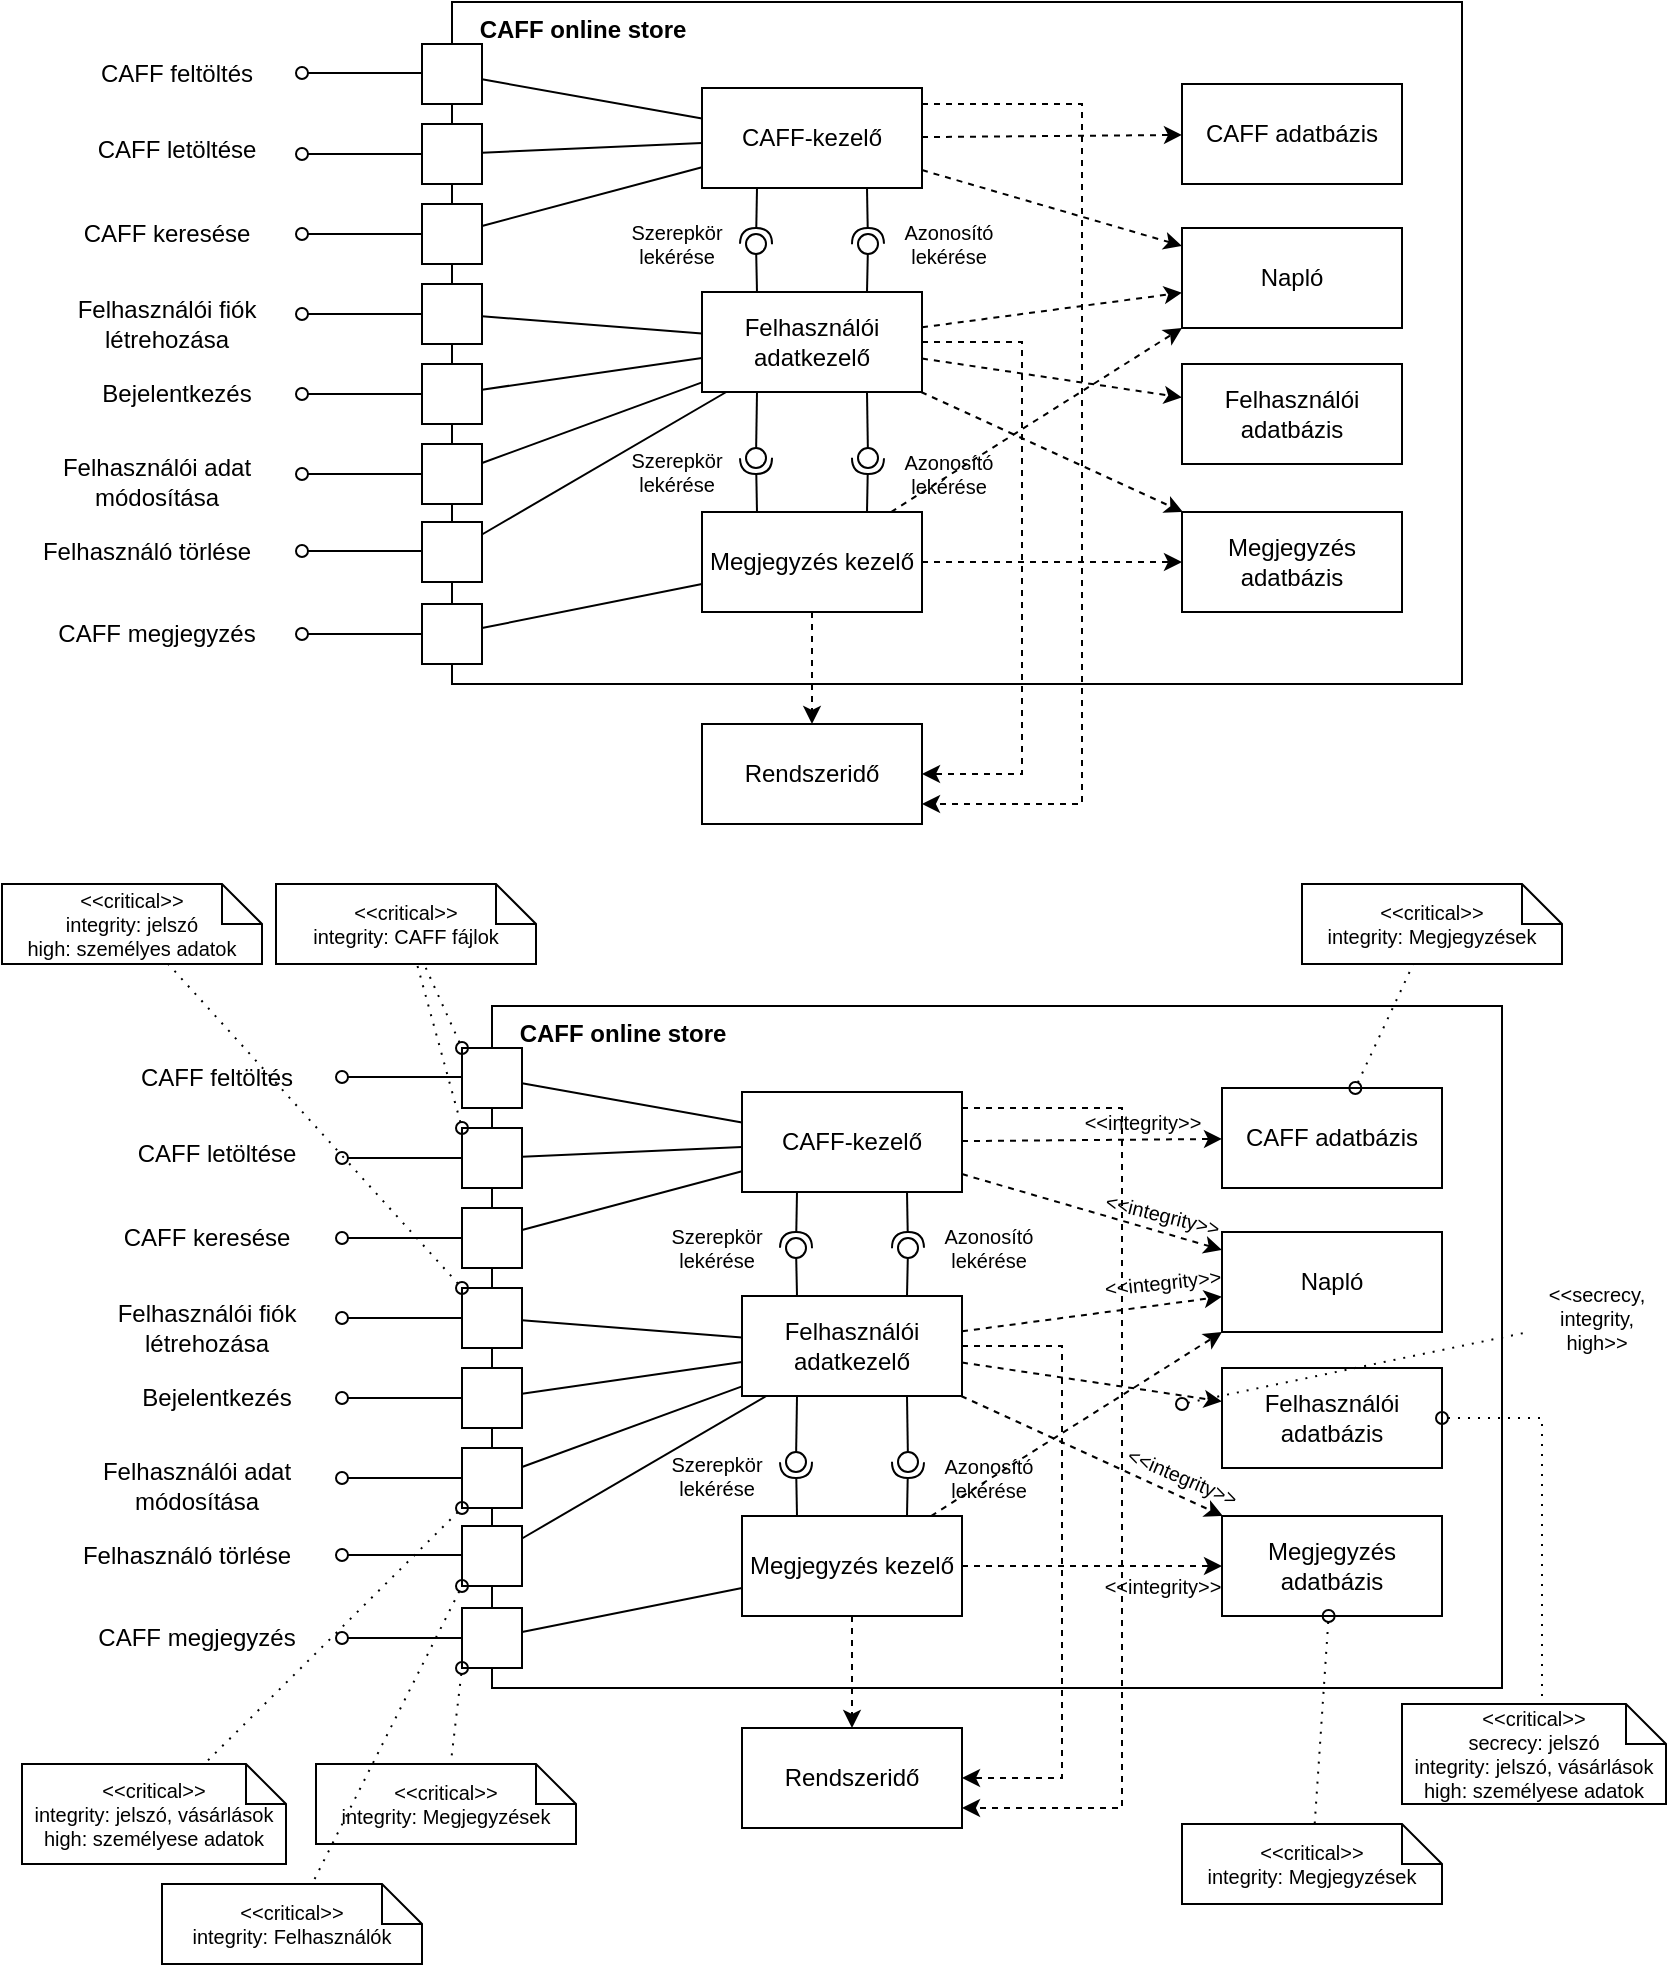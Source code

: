 <mxfile version="20.4.1" type="device"><diagram id="gvPYA4I1Kqu9JxoBBovS" name="Page-1"><mxGraphModel dx="2037" dy="1134" grid="0" gridSize="10" guides="1" tooltips="1" connect="1" arrows="1" fold="1" page="1" pageScale="1" pageWidth="850" pageHeight="1100" math="0" shadow="0"><root><mxCell id="0"/><mxCell id="1" parent="0"/><mxCell id="GB-lfTxEvYQmZR6qR0b4-78" value="" style="rounded=0;whiteSpace=wrap;html=1;fontSize=10;fillColor=none;" vertex="1" parent="1"><mxGeometry x="235" y="59" width="505" height="341" as="geometry"/></mxCell><mxCell id="GB-lfTxEvYQmZR6qR0b4-2" value="" style="rounded=0;whiteSpace=wrap;html=1;" vertex="1" parent="1"><mxGeometry x="220" y="200" width="30" height="30" as="geometry"/></mxCell><mxCell id="GB-lfTxEvYQmZR6qR0b4-3" value="CAFF online store" style="text;html=1;align=center;verticalAlign=middle;resizable=0;points=[];autosize=1;strokeColor=none;fillColor=none;fontStyle=1" vertex="1" parent="1"><mxGeometry x="235" y="58" width="130" height="30" as="geometry"/></mxCell><mxCell id="GB-lfTxEvYQmZR6qR0b4-4" value="Felhasználói fiók&lt;br&gt;létrehozása" style="text;html=1;align=center;verticalAlign=middle;resizable=0;points=[];autosize=1;strokeColor=none;fillColor=none;" vertex="1" parent="1"><mxGeometry x="37" y="200" width="110" height="40" as="geometry"/></mxCell><mxCell id="GB-lfTxEvYQmZR6qR0b4-5" value="Bejelentkezés" style="text;html=1;align=center;verticalAlign=middle;resizable=0;points=[];autosize=1;strokeColor=none;fillColor=none;" vertex="1" parent="1"><mxGeometry x="47" y="240" width="100" height="30" as="geometry"/></mxCell><mxCell id="GB-lfTxEvYQmZR6qR0b4-6" value="Felhasználói adat&lt;br&gt;módosítása" style="text;html=1;align=center;verticalAlign=middle;resizable=0;points=[];autosize=1;strokeColor=none;fillColor=none;" vertex="1" parent="1"><mxGeometry x="27" y="279" width="120" height="40" as="geometry"/></mxCell><mxCell id="GB-lfTxEvYQmZR6qR0b4-7" value="CAFF feltöltés" style="text;html=1;align=center;verticalAlign=middle;resizable=0;points=[];autosize=1;strokeColor=none;fillColor=none;" vertex="1" parent="1"><mxGeometry x="47" y="80" width="100" height="30" as="geometry"/></mxCell><mxCell id="GB-lfTxEvYQmZR6qR0b4-8" value="CAFF letöltése" style="text;html=1;align=center;verticalAlign=middle;resizable=0;points=[];autosize=1;strokeColor=none;fillColor=none;" vertex="1" parent="1"><mxGeometry x="47" y="118" width="100" height="30" as="geometry"/></mxCell><mxCell id="GB-lfTxEvYQmZR6qR0b4-9" value="CAFF keresése" style="text;html=1;align=center;verticalAlign=middle;resizable=0;points=[];autosize=1;strokeColor=none;fillColor=none;" vertex="1" parent="1"><mxGeometry x="37" y="160" width="110" height="30" as="geometry"/></mxCell><mxCell id="GB-lfTxEvYQmZR6qR0b4-10" value="CAFF megjegyzés" style="text;html=1;align=center;verticalAlign=middle;resizable=0;points=[];autosize=1;strokeColor=none;fillColor=none;" vertex="1" parent="1"><mxGeometry x="27" y="360" width="120" height="30" as="geometry"/></mxCell><mxCell id="GB-lfTxEvYQmZR6qR0b4-11" value="Felhasználó törlése" style="text;html=1;align=center;verticalAlign=middle;resizable=0;points=[];autosize=1;strokeColor=none;fillColor=none;" vertex="1" parent="1"><mxGeometry x="17" y="319" width="130" height="30" as="geometry"/></mxCell><mxCell id="GB-lfTxEvYQmZR6qR0b4-12" value="" style="rounded=0;whiteSpace=wrap;html=1;" vertex="1" parent="1"><mxGeometry x="220" y="240" width="30" height="30" as="geometry"/></mxCell><mxCell id="GB-lfTxEvYQmZR6qR0b4-13" value="" style="rounded=0;whiteSpace=wrap;html=1;" vertex="1" parent="1"><mxGeometry x="220" y="280" width="30" height="30" as="geometry"/></mxCell><mxCell id="GB-lfTxEvYQmZR6qR0b4-14" value="" style="rounded=0;whiteSpace=wrap;html=1;" vertex="1" parent="1"><mxGeometry x="220" y="319" width="30" height="30" as="geometry"/></mxCell><mxCell id="GB-lfTxEvYQmZR6qR0b4-15" value="" style="rounded=0;whiteSpace=wrap;html=1;" vertex="1" parent="1"><mxGeometry x="220" y="80" width="30" height="30" as="geometry"/></mxCell><mxCell id="GB-lfTxEvYQmZR6qR0b4-16" value="" style="rounded=0;whiteSpace=wrap;html=1;" vertex="1" parent="1"><mxGeometry x="220" y="120" width="30" height="30" as="geometry"/></mxCell><mxCell id="GB-lfTxEvYQmZR6qR0b4-17" value="" style="rounded=0;whiteSpace=wrap;html=1;" vertex="1" parent="1"><mxGeometry x="220" y="160" width="30" height="30" as="geometry"/></mxCell><mxCell id="GB-lfTxEvYQmZR6qR0b4-18" value="" style="rounded=0;whiteSpace=wrap;html=1;" vertex="1" parent="1"><mxGeometry x="220" y="360" width="30" height="30" as="geometry"/></mxCell><mxCell id="GB-lfTxEvYQmZR6qR0b4-19" value="" style="endArrow=none;html=1;rounded=0;startArrow=oval;startFill=0;entryX=0;entryY=0.5;entryDx=0;entryDy=0;" edge="1" parent="1" target="GB-lfTxEvYQmZR6qR0b4-2"><mxGeometry width="50" height="50" relative="1" as="geometry"><mxPoint x="160" y="215" as="sourcePoint"/><mxPoint x="220" y="209.5" as="targetPoint"/></mxGeometry></mxCell><mxCell id="GB-lfTxEvYQmZR6qR0b4-20" value="" style="endArrow=none;html=1;rounded=0;startArrow=oval;startFill=0;entryX=0;entryY=0.5;entryDx=0;entryDy=0;" edge="1" parent="1" target="GB-lfTxEvYQmZR6qR0b4-12"><mxGeometry width="50" height="50" relative="1" as="geometry"><mxPoint x="160" y="255" as="sourcePoint"/><mxPoint x="220" y="250.5" as="targetPoint"/></mxGeometry></mxCell><mxCell id="GB-lfTxEvYQmZR6qR0b4-21" value="" style="endArrow=none;html=1;rounded=0;startArrow=oval;startFill=0;entryX=0;entryY=0.5;entryDx=0;entryDy=0;" edge="1" parent="1" target="GB-lfTxEvYQmZR6qR0b4-13"><mxGeometry width="50" height="50" relative="1" as="geometry"><mxPoint x="160" y="295" as="sourcePoint"/><mxPoint x="220" y="290" as="targetPoint"/></mxGeometry></mxCell><mxCell id="GB-lfTxEvYQmZR6qR0b4-22" value="" style="endArrow=none;html=1;rounded=0;startArrow=oval;startFill=0;" edge="1" parent="1"><mxGeometry width="50" height="50" relative="1" as="geometry"><mxPoint x="160" y="333.5" as="sourcePoint"/><mxPoint x="220" y="333.5" as="targetPoint"/></mxGeometry></mxCell><mxCell id="GB-lfTxEvYQmZR6qR0b4-23" value="" style="endArrow=none;html=1;rounded=0;startArrow=oval;startFill=0;" edge="1" parent="1"><mxGeometry width="50" height="50" relative="1" as="geometry"><mxPoint x="160" y="94.5" as="sourcePoint"/><mxPoint x="220" y="94.5" as="targetPoint"/></mxGeometry></mxCell><mxCell id="GB-lfTxEvYQmZR6qR0b4-24" value="" style="endArrow=none;html=1;rounded=0;startArrow=oval;startFill=0;entryX=0;entryY=0.5;entryDx=0;entryDy=0;" edge="1" parent="1" target="GB-lfTxEvYQmZR6qR0b4-16"><mxGeometry width="50" height="50" relative="1" as="geometry"><mxPoint x="160" y="135" as="sourcePoint"/><mxPoint x="220" y="130.5" as="targetPoint"/></mxGeometry></mxCell><mxCell id="GB-lfTxEvYQmZR6qR0b4-25" value="" style="endArrow=none;html=1;rounded=0;startArrow=oval;startFill=0;entryX=0;entryY=0.5;entryDx=0;entryDy=0;" edge="1" parent="1" target="GB-lfTxEvYQmZR6qR0b4-17"><mxGeometry width="50" height="50" relative="1" as="geometry"><mxPoint x="160" y="175" as="sourcePoint"/><mxPoint x="220" y="167.5" as="targetPoint"/></mxGeometry></mxCell><mxCell id="GB-lfTxEvYQmZR6qR0b4-26" value="" style="endArrow=none;html=1;rounded=0;startArrow=oval;startFill=0;entryX=0;entryY=0.5;entryDx=0;entryDy=0;" edge="1" parent="1" target="GB-lfTxEvYQmZR6qR0b4-18"><mxGeometry width="50" height="50" relative="1" as="geometry"><mxPoint x="160" y="375" as="sourcePoint"/><mxPoint x="220" y="369.5" as="targetPoint"/></mxGeometry></mxCell><mxCell id="GB-lfTxEvYQmZR6qR0b4-27" value="Felhasználói adatkezelő" style="rounded=0;whiteSpace=wrap;html=1;" vertex="1" parent="1"><mxGeometry x="360" y="204" width="110" height="50" as="geometry"/></mxCell><mxCell id="GB-lfTxEvYQmZR6qR0b4-28" value="Felhasználói adatbázis" style="rounded=0;whiteSpace=wrap;html=1;" vertex="1" parent="1"><mxGeometry x="600" y="240" width="110" height="50" as="geometry"/></mxCell><mxCell id="GB-lfTxEvYQmZR6qR0b4-29" value="" style="endArrow=classic;html=1;rounded=0;dashed=1;" edge="1" parent="1" source="GB-lfTxEvYQmZR6qR0b4-27" target="GB-lfTxEvYQmZR6qR0b4-28"><mxGeometry width="50" height="50" relative="1" as="geometry"><mxPoint x="480" y="354" as="sourcePoint"/><mxPoint x="530" y="304" as="targetPoint"/></mxGeometry></mxCell><mxCell id="GB-lfTxEvYQmZR6qR0b4-30" value="CAFF-kezelő" style="rounded=0;whiteSpace=wrap;html=1;" vertex="1" parent="1"><mxGeometry x="360" y="102" width="110" height="50" as="geometry"/></mxCell><mxCell id="GB-lfTxEvYQmZR6qR0b4-31" value="CAFF adatbázis" style="rounded=0;whiteSpace=wrap;html=1;" vertex="1" parent="1"><mxGeometry x="600" y="100" width="110" height="50" as="geometry"/></mxCell><mxCell id="GB-lfTxEvYQmZR6qR0b4-32" value="" style="endArrow=classic;html=1;rounded=0;dashed=1;" edge="1" source="GB-lfTxEvYQmZR6qR0b4-30" target="GB-lfTxEvYQmZR6qR0b4-31" parent="1"><mxGeometry width="50" height="50" relative="1" as="geometry"><mxPoint x="480" y="252" as="sourcePoint"/><mxPoint x="530" y="202" as="targetPoint"/></mxGeometry></mxCell><mxCell id="GB-lfTxEvYQmZR6qR0b4-33" value="Megjegyzés kezelő" style="rounded=0;whiteSpace=wrap;html=1;" vertex="1" parent="1"><mxGeometry x="360" y="314" width="110" height="50" as="geometry"/></mxCell><mxCell id="GB-lfTxEvYQmZR6qR0b4-34" value="Megjegyzés adatbázis" style="rounded=0;whiteSpace=wrap;html=1;" vertex="1" parent="1"><mxGeometry x="600" y="314" width="110" height="50" as="geometry"/></mxCell><mxCell id="GB-lfTxEvYQmZR6qR0b4-35" value="" style="endArrow=classic;html=1;rounded=0;dashed=1;" edge="1" source="GB-lfTxEvYQmZR6qR0b4-33" target="GB-lfTxEvYQmZR6qR0b4-34" parent="1"><mxGeometry width="50" height="50" relative="1" as="geometry"><mxPoint x="480" y="464" as="sourcePoint"/><mxPoint x="530" y="414" as="targetPoint"/></mxGeometry></mxCell><mxCell id="GB-lfTxEvYQmZR6qR0b4-39" value="" style="rounded=0;orthogonalLoop=1;jettySize=auto;html=1;endArrow=none;endFill=0;sketch=0;sourcePerimeterSpacing=0;targetPerimeterSpacing=0;exitX=0.25;exitY=0;exitDx=0;exitDy=0;" edge="1" target="GB-lfTxEvYQmZR6qR0b4-41" parent="1" source="GB-lfTxEvYQmZR6qR0b4-27"><mxGeometry relative="1" as="geometry"><mxPoint x="300" y="180" as="sourcePoint"/></mxGeometry></mxCell><mxCell id="GB-lfTxEvYQmZR6qR0b4-40" value="" style="rounded=0;orthogonalLoop=1;jettySize=auto;html=1;endArrow=halfCircle;endFill=0;entryX=0.5;entryY=0.5;endSize=6;strokeWidth=1;sketch=0;exitX=0.25;exitY=1;exitDx=0;exitDy=0;" edge="1" target="GB-lfTxEvYQmZR6qR0b4-41" parent="1" source="GB-lfTxEvYQmZR6qR0b4-30"><mxGeometry relative="1" as="geometry"><mxPoint x="390" y="180" as="sourcePoint"/></mxGeometry></mxCell><mxCell id="GB-lfTxEvYQmZR6qR0b4-41" value="" style="ellipse;whiteSpace=wrap;html=1;align=center;aspect=fixed;resizable=0;points=[];outlineConnect=0;sketch=0;" vertex="1" parent="1"><mxGeometry x="382" y="175" width="10" height="10" as="geometry"/></mxCell><mxCell id="GB-lfTxEvYQmZR6qR0b4-42" value="" style="rounded=0;orthogonalLoop=1;jettySize=auto;html=1;endArrow=none;endFill=0;sketch=0;sourcePerimeterSpacing=0;targetPerimeterSpacing=0;exitX=0.75;exitY=0;exitDx=0;exitDy=0;" edge="1" target="GB-lfTxEvYQmZR6qR0b4-44" parent="1" source="GB-lfTxEvYQmZR6qR0b4-27"><mxGeometry relative="1" as="geometry"><mxPoint x="419.5" y="213" as="sourcePoint"/></mxGeometry></mxCell><mxCell id="GB-lfTxEvYQmZR6qR0b4-43" value="" style="rounded=0;orthogonalLoop=1;jettySize=auto;html=1;endArrow=halfCircle;endFill=0;entryX=0.5;entryY=0.5;endSize=6;strokeWidth=1;sketch=0;exitX=0.75;exitY=1;exitDx=0;exitDy=0;" edge="1" target="GB-lfTxEvYQmZR6qR0b4-44" parent="1" source="GB-lfTxEvYQmZR6qR0b4-30"><mxGeometry relative="1" as="geometry"><mxPoint x="419.5" y="161" as="sourcePoint"/></mxGeometry></mxCell><mxCell id="GB-lfTxEvYQmZR6qR0b4-44" value="" style="ellipse;whiteSpace=wrap;html=1;align=center;aspect=fixed;resizable=0;points=[];outlineConnect=0;sketch=0;" vertex="1" parent="1"><mxGeometry x="438" y="175" width="10" height="10" as="geometry"/></mxCell><mxCell id="GB-lfTxEvYQmZR6qR0b4-52" value="" style="rounded=0;orthogonalLoop=1;jettySize=auto;html=1;endArrow=none;endFill=0;sketch=0;sourcePerimeterSpacing=0;targetPerimeterSpacing=0;exitX=0.25;exitY=1;exitDx=0;exitDy=0;" edge="1" target="GB-lfTxEvYQmZR6qR0b4-54" parent="1" source="GB-lfTxEvYQmZR6qR0b4-27"><mxGeometry relative="1" as="geometry"><mxPoint x="330" y="289" as="sourcePoint"/></mxGeometry></mxCell><mxCell id="GB-lfTxEvYQmZR6qR0b4-53" value="" style="rounded=0;orthogonalLoop=1;jettySize=auto;html=1;endArrow=halfCircle;endFill=0;entryX=0.5;entryY=0.5;endSize=6;strokeWidth=1;sketch=0;exitX=0.25;exitY=0;exitDx=0;exitDy=0;" edge="1" target="GB-lfTxEvYQmZR6qR0b4-54" parent="1" source="GB-lfTxEvYQmZR6qR0b4-33"><mxGeometry relative="1" as="geometry"><mxPoint x="370" y="289" as="sourcePoint"/></mxGeometry></mxCell><mxCell id="GB-lfTxEvYQmZR6qR0b4-54" value="" style="ellipse;whiteSpace=wrap;html=1;align=center;aspect=fixed;resizable=0;points=[];outlineConnect=0;sketch=0;" vertex="1" parent="1"><mxGeometry x="382" y="282" width="10" height="10" as="geometry"/></mxCell><mxCell id="GB-lfTxEvYQmZR6qR0b4-55" value="" style="rounded=0;orthogonalLoop=1;jettySize=auto;html=1;endArrow=none;endFill=0;sketch=0;sourcePerimeterSpacing=0;targetPerimeterSpacing=0;exitX=0.75;exitY=1;exitDx=0;exitDy=0;" edge="1" target="GB-lfTxEvYQmZR6qR0b4-57" parent="1" source="GB-lfTxEvYQmZR6qR0b4-27"><mxGeometry relative="1" as="geometry"><mxPoint x="397.5" y="264" as="sourcePoint"/></mxGeometry></mxCell><mxCell id="GB-lfTxEvYQmZR6qR0b4-56" value="" style="rounded=0;orthogonalLoop=1;jettySize=auto;html=1;endArrow=halfCircle;endFill=0;entryX=0.5;entryY=0.5;endSize=6;strokeWidth=1;sketch=0;exitX=0.75;exitY=0;exitDx=0;exitDy=0;" edge="1" target="GB-lfTxEvYQmZR6qR0b4-57" parent="1" source="GB-lfTxEvYQmZR6qR0b4-33"><mxGeometry relative="1" as="geometry"><mxPoint x="397.5" y="324" as="sourcePoint"/></mxGeometry></mxCell><mxCell id="GB-lfTxEvYQmZR6qR0b4-57" value="" style="ellipse;whiteSpace=wrap;html=1;align=center;aspect=fixed;resizable=0;points=[];outlineConnect=0;sketch=0;" vertex="1" parent="1"><mxGeometry x="438" y="282" width="10" height="10" as="geometry"/></mxCell><mxCell id="GB-lfTxEvYQmZR6qR0b4-58" value="Napló" style="rounded=0;whiteSpace=wrap;html=1;" vertex="1" parent="1"><mxGeometry x="600" y="172" width="110" height="50" as="geometry"/></mxCell><mxCell id="GB-lfTxEvYQmZR6qR0b4-62" value="" style="endArrow=classic;html=1;rounded=0;dashed=1;" edge="1" parent="1" source="GB-lfTxEvYQmZR6qR0b4-30" target="GB-lfTxEvYQmZR6qR0b4-58"><mxGeometry width="50" height="50" relative="1" as="geometry"><mxPoint x="420" y="432" as="sourcePoint"/><mxPoint x="470" y="382" as="targetPoint"/></mxGeometry></mxCell><mxCell id="GB-lfTxEvYQmZR6qR0b4-63" value="" style="endArrow=classic;html=1;rounded=0;dashed=1;" edge="1" parent="1" source="GB-lfTxEvYQmZR6qR0b4-27" target="GB-lfTxEvYQmZR6qR0b4-58"><mxGeometry width="50" height="50" relative="1" as="geometry"><mxPoint x="470" y="432" as="sourcePoint"/><mxPoint x="520" y="382" as="targetPoint"/></mxGeometry></mxCell><mxCell id="GB-lfTxEvYQmZR6qR0b4-64" value="" style="endArrow=classic;html=1;rounded=0;dashed=1;" edge="1" parent="1" source="GB-lfTxEvYQmZR6qR0b4-27" target="GB-lfTxEvYQmZR6qR0b4-34"><mxGeometry width="50" height="50" relative="1" as="geometry"><mxPoint x="430" y="432" as="sourcePoint"/><mxPoint x="480" y="382" as="targetPoint"/></mxGeometry></mxCell><mxCell id="GB-lfTxEvYQmZR6qR0b4-65" value="Szerepkör&lt;br style=&quot;font-size: 10px;&quot;&gt;lekérése" style="text;html=1;align=center;verticalAlign=middle;resizable=0;points=[];autosize=1;strokeColor=none;fillColor=none;fontSize=10;" vertex="1" parent="1"><mxGeometry x="312" y="160" width="70" height="40" as="geometry"/></mxCell><mxCell id="GB-lfTxEvYQmZR6qR0b4-66" value="Azonosító&lt;br style=&quot;font-size: 10px;&quot;&gt;lekérése" style="text;html=1;align=center;verticalAlign=middle;resizable=0;points=[];autosize=1;strokeColor=none;fillColor=none;fontSize=10;" vertex="1" parent="1"><mxGeometry x="448" y="160" width="70" height="40" as="geometry"/></mxCell><mxCell id="GB-lfTxEvYQmZR6qR0b4-67" value="Szerepkör&lt;br style=&quot;font-size: 10px;&quot;&gt;lekérése" style="text;html=1;align=center;verticalAlign=middle;resizable=0;points=[];autosize=1;strokeColor=none;fillColor=none;fontSize=10;" vertex="1" parent="1"><mxGeometry x="312" y="274" width="70" height="40" as="geometry"/></mxCell><mxCell id="GB-lfTxEvYQmZR6qR0b4-68" value="Azonosító&lt;br style=&quot;font-size: 10px;&quot;&gt;lekérése" style="text;html=1;align=center;verticalAlign=middle;resizable=0;points=[];autosize=1;strokeColor=none;fillColor=none;fontSize=10;" vertex="1" parent="1"><mxGeometry x="448" y="275" width="70" height="40" as="geometry"/></mxCell><mxCell id="GB-lfTxEvYQmZR6qR0b4-69" value="" style="endArrow=none;html=1;rounded=0;" edge="1" parent="1" source="GB-lfTxEvYQmZR6qR0b4-15" target="GB-lfTxEvYQmZR6qR0b4-30"><mxGeometry width="50" height="50" relative="1" as="geometry"><mxPoint x="9.5" y="165" as="sourcePoint"/><mxPoint x="101.565" y="185" as="targetPoint"/></mxGeometry></mxCell><mxCell id="GB-lfTxEvYQmZR6qR0b4-70" value="" style="endArrow=none;html=1;rounded=0;" edge="1" parent="1" source="GB-lfTxEvYQmZR6qR0b4-16" target="GB-lfTxEvYQmZR6qR0b4-30"><mxGeometry width="50" height="50" relative="1" as="geometry"><mxPoint x="49.5" y="165" as="sourcePoint"/><mxPoint x="118.456" y="185" as="targetPoint"/></mxGeometry></mxCell><mxCell id="GB-lfTxEvYQmZR6qR0b4-71" value="" style="endArrow=none;html=1;rounded=0;" edge="1" parent="1" source="GB-lfTxEvYQmZR6qR0b4-17" target="GB-lfTxEvYQmZR6qR0b4-30"><mxGeometry width="50" height="50" relative="1" as="geometry"><mxPoint x="400" y="110" as="sourcePoint"/><mxPoint x="450" y="60" as="targetPoint"/></mxGeometry></mxCell><mxCell id="GB-lfTxEvYQmZR6qR0b4-73" value="" style="endArrow=none;html=1;rounded=0;" edge="1" parent="1" source="GB-lfTxEvYQmZR6qR0b4-18" target="GB-lfTxEvYQmZR6qR0b4-33"><mxGeometry width="50" height="50" relative="1" as="geometry"><mxPoint x="210" y="460" as="sourcePoint"/><mxPoint x="260" y="410" as="targetPoint"/></mxGeometry></mxCell><mxCell id="GB-lfTxEvYQmZR6qR0b4-74" value="" style="endArrow=none;html=1;rounded=0;" edge="1" parent="1" source="GB-lfTxEvYQmZR6qR0b4-2" target="GB-lfTxEvYQmZR6qR0b4-27"><mxGeometry width="50" height="50" relative="1" as="geometry"><mxPoint x="330" y="100" as="sourcePoint"/><mxPoint x="380" y="50" as="targetPoint"/></mxGeometry></mxCell><mxCell id="GB-lfTxEvYQmZR6qR0b4-75" value="" style="endArrow=none;html=1;rounded=0;" edge="1" parent="1" source="GB-lfTxEvYQmZR6qR0b4-12" target="GB-lfTxEvYQmZR6qR0b4-27"><mxGeometry width="50" height="50" relative="1" as="geometry"><mxPoint x="390" y="100" as="sourcePoint"/><mxPoint x="440" y="50" as="targetPoint"/></mxGeometry></mxCell><mxCell id="GB-lfTxEvYQmZR6qR0b4-76" value="" style="endArrow=none;html=1;rounded=0;" edge="1" parent="1" source="GB-lfTxEvYQmZR6qR0b4-13" target="GB-lfTxEvYQmZR6qR0b4-27"><mxGeometry width="50" height="50" relative="1" as="geometry"><mxPoint x="370" y="110" as="sourcePoint"/><mxPoint x="420" y="60" as="targetPoint"/></mxGeometry></mxCell><mxCell id="GB-lfTxEvYQmZR6qR0b4-77" value="" style="endArrow=none;html=1;rounded=0;" edge="1" parent="1" source="GB-lfTxEvYQmZR6qR0b4-14" target="GB-lfTxEvYQmZR6qR0b4-27"><mxGeometry width="50" height="50" relative="1" as="geometry"><mxPoint x="290" y="350" as="sourcePoint"/><mxPoint x="340" y="300" as="targetPoint"/></mxGeometry></mxCell><mxCell id="GB-lfTxEvYQmZR6qR0b4-80" value="Rendszeridő" style="rounded=0;whiteSpace=wrap;html=1;" vertex="1" parent="1"><mxGeometry x="360" y="420" width="110" height="50" as="geometry"/></mxCell><mxCell id="GB-lfTxEvYQmZR6qR0b4-81" value="" style="endArrow=classic;html=1;rounded=0;dashed=1;" edge="1" parent="1" source="GB-lfTxEvYQmZR6qR0b4-33" target="GB-lfTxEvYQmZR6qR0b4-80"><mxGeometry width="50" height="50" relative="1" as="geometry"><mxPoint x="490" y="470" as="sourcePoint"/><mxPoint x="620" y="470" as="targetPoint"/></mxGeometry></mxCell><mxCell id="GB-lfTxEvYQmZR6qR0b4-82" value="" style="endArrow=classic;html=1;rounded=0;fontSize=10;dashed=1;edgeStyle=elbowEdgeStyle;" edge="1" parent="1" source="GB-lfTxEvYQmZR6qR0b4-27" target="GB-lfTxEvYQmZR6qR0b4-80"><mxGeometry width="50" height="50" relative="1" as="geometry"><mxPoint x="570" y="490" as="sourcePoint"/><mxPoint x="580" y="470" as="targetPoint"/><Array as="points"><mxPoint x="520" y="340"/></Array></mxGeometry></mxCell><mxCell id="GB-lfTxEvYQmZR6qR0b4-83" value="" style="endArrow=classic;html=1;rounded=0;dashed=1;fontSize=10;edgeStyle=orthogonalEdgeStyle;" edge="1" parent="1" source="GB-lfTxEvYQmZR6qR0b4-30" target="GB-lfTxEvYQmZR6qR0b4-80"><mxGeometry width="50" height="50" relative="1" as="geometry"><mxPoint x="610" y="470" as="sourcePoint"/><mxPoint x="660" y="420" as="targetPoint"/><Array as="points"><mxPoint x="550" y="110"/><mxPoint x="550" y="460"/></Array></mxGeometry></mxCell><mxCell id="GB-lfTxEvYQmZR6qR0b4-84" value="" style="rounded=0;whiteSpace=wrap;html=1;fontSize=10;fillColor=none;" vertex="1" parent="1"><mxGeometry x="255" y="561" width="505" height="341" as="geometry"/></mxCell><mxCell id="GB-lfTxEvYQmZR6qR0b4-85" value="" style="rounded=0;whiteSpace=wrap;html=1;" vertex="1" parent="1"><mxGeometry x="240" y="702" width="30" height="30" as="geometry"/></mxCell><mxCell id="GB-lfTxEvYQmZR6qR0b4-86" value="CAFF online store" style="text;html=1;align=center;verticalAlign=middle;resizable=0;points=[];autosize=1;strokeColor=none;fillColor=none;fontStyle=1" vertex="1" parent="1"><mxGeometry x="255" y="560" width="130" height="30" as="geometry"/></mxCell><mxCell id="GB-lfTxEvYQmZR6qR0b4-87" value="Felhasználói fiók&lt;br&gt;létrehozása" style="text;html=1;align=center;verticalAlign=middle;resizable=0;points=[];autosize=1;strokeColor=none;fillColor=none;" vertex="1" parent="1"><mxGeometry x="57" y="702" width="110" height="40" as="geometry"/></mxCell><mxCell id="GB-lfTxEvYQmZR6qR0b4-88" value="Bejelentkezés" style="text;html=1;align=center;verticalAlign=middle;resizable=0;points=[];autosize=1;strokeColor=none;fillColor=none;" vertex="1" parent="1"><mxGeometry x="67" y="742" width="100" height="30" as="geometry"/></mxCell><mxCell id="GB-lfTxEvYQmZR6qR0b4-89" value="Felhasználói adat&lt;br&gt;módosítása" style="text;html=1;align=center;verticalAlign=middle;resizable=0;points=[];autosize=1;strokeColor=none;fillColor=none;" vertex="1" parent="1"><mxGeometry x="47" y="781" width="120" height="40" as="geometry"/></mxCell><mxCell id="GB-lfTxEvYQmZR6qR0b4-90" value="CAFF feltöltés" style="text;html=1;align=center;verticalAlign=middle;resizable=0;points=[];autosize=1;strokeColor=none;fillColor=none;" vertex="1" parent="1"><mxGeometry x="67" y="582" width="100" height="30" as="geometry"/></mxCell><mxCell id="GB-lfTxEvYQmZR6qR0b4-91" value="CAFF letöltése" style="text;html=1;align=center;verticalAlign=middle;resizable=0;points=[];autosize=1;strokeColor=none;fillColor=none;" vertex="1" parent="1"><mxGeometry x="67" y="620" width="100" height="30" as="geometry"/></mxCell><mxCell id="GB-lfTxEvYQmZR6qR0b4-92" value="CAFF keresése" style="text;html=1;align=center;verticalAlign=middle;resizable=0;points=[];autosize=1;strokeColor=none;fillColor=none;" vertex="1" parent="1"><mxGeometry x="57" y="662" width="110" height="30" as="geometry"/></mxCell><mxCell id="GB-lfTxEvYQmZR6qR0b4-93" value="CAFF megjegyzés" style="text;html=1;align=center;verticalAlign=middle;resizable=0;points=[];autosize=1;strokeColor=none;fillColor=none;" vertex="1" parent="1"><mxGeometry x="47" y="862" width="120" height="30" as="geometry"/></mxCell><mxCell id="GB-lfTxEvYQmZR6qR0b4-94" value="Felhasználó törlése" style="text;html=1;align=center;verticalAlign=middle;resizable=0;points=[];autosize=1;strokeColor=none;fillColor=none;" vertex="1" parent="1"><mxGeometry x="37" y="821" width="130" height="30" as="geometry"/></mxCell><mxCell id="GB-lfTxEvYQmZR6qR0b4-95" value="" style="rounded=0;whiteSpace=wrap;html=1;" vertex="1" parent="1"><mxGeometry x="240" y="742" width="30" height="30" as="geometry"/></mxCell><mxCell id="GB-lfTxEvYQmZR6qR0b4-96" value="" style="rounded=0;whiteSpace=wrap;html=1;" vertex="1" parent="1"><mxGeometry x="240" y="782" width="30" height="30" as="geometry"/></mxCell><mxCell id="GB-lfTxEvYQmZR6qR0b4-97" value="" style="rounded=0;whiteSpace=wrap;html=1;" vertex="1" parent="1"><mxGeometry x="240" y="821" width="30" height="30" as="geometry"/></mxCell><mxCell id="GB-lfTxEvYQmZR6qR0b4-98" value="" style="rounded=0;whiteSpace=wrap;html=1;" vertex="1" parent="1"><mxGeometry x="240" y="582" width="30" height="30" as="geometry"/></mxCell><mxCell id="GB-lfTxEvYQmZR6qR0b4-99" value="" style="rounded=0;whiteSpace=wrap;html=1;" vertex="1" parent="1"><mxGeometry x="240" y="622" width="30" height="30" as="geometry"/></mxCell><mxCell id="GB-lfTxEvYQmZR6qR0b4-100" value="" style="rounded=0;whiteSpace=wrap;html=1;" vertex="1" parent="1"><mxGeometry x="240" y="662" width="30" height="30" as="geometry"/></mxCell><mxCell id="GB-lfTxEvYQmZR6qR0b4-101" value="" style="rounded=0;whiteSpace=wrap;html=1;" vertex="1" parent="1"><mxGeometry x="240" y="862" width="30" height="30" as="geometry"/></mxCell><mxCell id="GB-lfTxEvYQmZR6qR0b4-102" value="" style="endArrow=none;html=1;rounded=0;startArrow=oval;startFill=0;entryX=0;entryY=0.5;entryDx=0;entryDy=0;" edge="1" target="GB-lfTxEvYQmZR6qR0b4-85" parent="1"><mxGeometry width="50" height="50" relative="1" as="geometry"><mxPoint x="180" y="717" as="sourcePoint"/><mxPoint x="240" y="711.5" as="targetPoint"/></mxGeometry></mxCell><mxCell id="GB-lfTxEvYQmZR6qR0b4-103" value="" style="endArrow=none;html=1;rounded=0;startArrow=oval;startFill=0;entryX=0;entryY=0.5;entryDx=0;entryDy=0;" edge="1" target="GB-lfTxEvYQmZR6qR0b4-95" parent="1"><mxGeometry width="50" height="50" relative="1" as="geometry"><mxPoint x="180" y="757" as="sourcePoint"/><mxPoint x="240" y="752.5" as="targetPoint"/></mxGeometry></mxCell><mxCell id="GB-lfTxEvYQmZR6qR0b4-104" value="" style="endArrow=none;html=1;rounded=0;startArrow=oval;startFill=0;entryX=0;entryY=0.5;entryDx=0;entryDy=0;" edge="1" target="GB-lfTxEvYQmZR6qR0b4-96" parent="1"><mxGeometry width="50" height="50" relative="1" as="geometry"><mxPoint x="180" y="797.0" as="sourcePoint"/><mxPoint x="240" y="792" as="targetPoint"/></mxGeometry></mxCell><mxCell id="GB-lfTxEvYQmZR6qR0b4-105" value="" style="endArrow=none;html=1;rounded=0;startArrow=oval;startFill=0;" edge="1" parent="1"><mxGeometry width="50" height="50" relative="1" as="geometry"><mxPoint x="180" y="835.5" as="sourcePoint"/><mxPoint x="240" y="835.5" as="targetPoint"/></mxGeometry></mxCell><mxCell id="GB-lfTxEvYQmZR6qR0b4-106" value="" style="endArrow=none;html=1;rounded=0;startArrow=oval;startFill=0;" edge="1" parent="1"><mxGeometry width="50" height="50" relative="1" as="geometry"><mxPoint x="180" y="596.5" as="sourcePoint"/><mxPoint x="240" y="596.5" as="targetPoint"/></mxGeometry></mxCell><mxCell id="GB-lfTxEvYQmZR6qR0b4-107" value="" style="endArrow=none;html=1;rounded=0;startArrow=oval;startFill=0;entryX=0;entryY=0.5;entryDx=0;entryDy=0;" edge="1" target="GB-lfTxEvYQmZR6qR0b4-99" parent="1"><mxGeometry width="50" height="50" relative="1" as="geometry"><mxPoint x="180" y="637" as="sourcePoint"/><mxPoint x="240" y="632.5" as="targetPoint"/></mxGeometry></mxCell><mxCell id="GB-lfTxEvYQmZR6qR0b4-108" value="" style="endArrow=none;html=1;rounded=0;startArrow=oval;startFill=0;entryX=0;entryY=0.5;entryDx=0;entryDy=0;" edge="1" target="GB-lfTxEvYQmZR6qR0b4-100" parent="1"><mxGeometry width="50" height="50" relative="1" as="geometry"><mxPoint x="180" y="677" as="sourcePoint"/><mxPoint x="240" y="669.5" as="targetPoint"/></mxGeometry></mxCell><mxCell id="GB-lfTxEvYQmZR6qR0b4-109" value="" style="endArrow=none;html=1;rounded=0;startArrow=oval;startFill=0;entryX=0;entryY=0.5;entryDx=0;entryDy=0;" edge="1" target="GB-lfTxEvYQmZR6qR0b4-101" parent="1"><mxGeometry width="50" height="50" relative="1" as="geometry"><mxPoint x="180" y="877.0" as="sourcePoint"/><mxPoint x="240" y="871.5" as="targetPoint"/></mxGeometry></mxCell><mxCell id="GB-lfTxEvYQmZR6qR0b4-110" value="Felhasználói adatkezelő" style="rounded=0;whiteSpace=wrap;html=1;" vertex="1" parent="1"><mxGeometry x="380" y="706" width="110" height="50" as="geometry"/></mxCell><mxCell id="GB-lfTxEvYQmZR6qR0b4-111" value="Felhasználói adatbázis" style="rounded=0;whiteSpace=wrap;html=1;" vertex="1" parent="1"><mxGeometry x="620" y="742" width="110" height="50" as="geometry"/></mxCell><mxCell id="GB-lfTxEvYQmZR6qR0b4-112" value="" style="endArrow=classic;html=1;rounded=0;dashed=1;" edge="1" source="GB-lfTxEvYQmZR6qR0b4-110" target="GB-lfTxEvYQmZR6qR0b4-111" parent="1"><mxGeometry width="50" height="50" relative="1" as="geometry"><mxPoint x="500" y="856" as="sourcePoint"/><mxPoint x="550" y="806" as="targetPoint"/></mxGeometry></mxCell><mxCell id="GB-lfTxEvYQmZR6qR0b4-113" value="CAFF-kezelő" style="rounded=0;whiteSpace=wrap;html=1;" vertex="1" parent="1"><mxGeometry x="380" y="604" width="110" height="50" as="geometry"/></mxCell><mxCell id="GB-lfTxEvYQmZR6qR0b4-114" value="CAFF adatbázis" style="rounded=0;whiteSpace=wrap;html=1;" vertex="1" parent="1"><mxGeometry x="620" y="602" width="110" height="50" as="geometry"/></mxCell><mxCell id="GB-lfTxEvYQmZR6qR0b4-115" value="" style="endArrow=classic;html=1;rounded=0;dashed=1;" edge="1" source="GB-lfTxEvYQmZR6qR0b4-113" target="GB-lfTxEvYQmZR6qR0b4-114" parent="1"><mxGeometry width="50" height="50" relative="1" as="geometry"><mxPoint x="500" y="754" as="sourcePoint"/><mxPoint x="550" y="704" as="targetPoint"/></mxGeometry></mxCell><mxCell id="GB-lfTxEvYQmZR6qR0b4-116" value="Megjegyzés kezelő" style="rounded=0;whiteSpace=wrap;html=1;" vertex="1" parent="1"><mxGeometry x="380" y="816" width="110" height="50" as="geometry"/></mxCell><mxCell id="GB-lfTxEvYQmZR6qR0b4-117" value="Megjegyzés adatbázis" style="rounded=0;whiteSpace=wrap;html=1;" vertex="1" parent="1"><mxGeometry x="620" y="816" width="110" height="50" as="geometry"/></mxCell><mxCell id="GB-lfTxEvYQmZR6qR0b4-118" value="" style="endArrow=classic;html=1;rounded=0;dashed=1;" edge="1" source="GB-lfTxEvYQmZR6qR0b4-116" target="GB-lfTxEvYQmZR6qR0b4-117" parent="1"><mxGeometry width="50" height="50" relative="1" as="geometry"><mxPoint x="500" y="966" as="sourcePoint"/><mxPoint x="550" y="916" as="targetPoint"/></mxGeometry></mxCell><mxCell id="GB-lfTxEvYQmZR6qR0b4-119" value="" style="rounded=0;orthogonalLoop=1;jettySize=auto;html=1;endArrow=none;endFill=0;sketch=0;sourcePerimeterSpacing=0;targetPerimeterSpacing=0;exitX=0.25;exitY=0;exitDx=0;exitDy=0;" edge="1" source="GB-lfTxEvYQmZR6qR0b4-110" target="GB-lfTxEvYQmZR6qR0b4-121" parent="1"><mxGeometry relative="1" as="geometry"><mxPoint x="320" y="682" as="sourcePoint"/></mxGeometry></mxCell><mxCell id="GB-lfTxEvYQmZR6qR0b4-120" value="" style="rounded=0;orthogonalLoop=1;jettySize=auto;html=1;endArrow=halfCircle;endFill=0;entryX=0.5;entryY=0.5;endSize=6;strokeWidth=1;sketch=0;exitX=0.25;exitY=1;exitDx=0;exitDy=0;" edge="1" source="GB-lfTxEvYQmZR6qR0b4-113" target="GB-lfTxEvYQmZR6qR0b4-121" parent="1"><mxGeometry relative="1" as="geometry"><mxPoint x="410" y="682" as="sourcePoint"/></mxGeometry></mxCell><mxCell id="GB-lfTxEvYQmZR6qR0b4-121" value="" style="ellipse;whiteSpace=wrap;html=1;align=center;aspect=fixed;resizable=0;points=[];outlineConnect=0;sketch=0;" vertex="1" parent="1"><mxGeometry x="402" y="677" width="10" height="10" as="geometry"/></mxCell><mxCell id="GB-lfTxEvYQmZR6qR0b4-122" value="" style="rounded=0;orthogonalLoop=1;jettySize=auto;html=1;endArrow=none;endFill=0;sketch=0;sourcePerimeterSpacing=0;targetPerimeterSpacing=0;exitX=0.75;exitY=0;exitDx=0;exitDy=0;" edge="1" source="GB-lfTxEvYQmZR6qR0b4-110" target="GB-lfTxEvYQmZR6qR0b4-124" parent="1"><mxGeometry relative="1" as="geometry"><mxPoint x="439.5" y="715" as="sourcePoint"/></mxGeometry></mxCell><mxCell id="GB-lfTxEvYQmZR6qR0b4-123" value="" style="rounded=0;orthogonalLoop=1;jettySize=auto;html=1;endArrow=halfCircle;endFill=0;entryX=0.5;entryY=0.5;endSize=6;strokeWidth=1;sketch=0;exitX=0.75;exitY=1;exitDx=0;exitDy=0;" edge="1" source="GB-lfTxEvYQmZR6qR0b4-113" target="GB-lfTxEvYQmZR6qR0b4-124" parent="1"><mxGeometry relative="1" as="geometry"><mxPoint x="439.5" y="663" as="sourcePoint"/></mxGeometry></mxCell><mxCell id="GB-lfTxEvYQmZR6qR0b4-124" value="" style="ellipse;whiteSpace=wrap;html=1;align=center;aspect=fixed;resizable=0;points=[];outlineConnect=0;sketch=0;" vertex="1" parent="1"><mxGeometry x="458" y="677" width="10" height="10" as="geometry"/></mxCell><mxCell id="GB-lfTxEvYQmZR6qR0b4-125" value="" style="rounded=0;orthogonalLoop=1;jettySize=auto;html=1;endArrow=none;endFill=0;sketch=0;sourcePerimeterSpacing=0;targetPerimeterSpacing=0;exitX=0.25;exitY=1;exitDx=0;exitDy=0;" edge="1" source="GB-lfTxEvYQmZR6qR0b4-110" target="GB-lfTxEvYQmZR6qR0b4-127" parent="1"><mxGeometry relative="1" as="geometry"><mxPoint x="350" y="791" as="sourcePoint"/></mxGeometry></mxCell><mxCell id="GB-lfTxEvYQmZR6qR0b4-126" value="" style="rounded=0;orthogonalLoop=1;jettySize=auto;html=1;endArrow=halfCircle;endFill=0;entryX=0.5;entryY=0.5;endSize=6;strokeWidth=1;sketch=0;exitX=0.25;exitY=0;exitDx=0;exitDy=0;" edge="1" source="GB-lfTxEvYQmZR6qR0b4-116" target="GB-lfTxEvYQmZR6qR0b4-127" parent="1"><mxGeometry relative="1" as="geometry"><mxPoint x="390" y="791" as="sourcePoint"/></mxGeometry></mxCell><mxCell id="GB-lfTxEvYQmZR6qR0b4-127" value="" style="ellipse;whiteSpace=wrap;html=1;align=center;aspect=fixed;resizable=0;points=[];outlineConnect=0;sketch=0;" vertex="1" parent="1"><mxGeometry x="402" y="784" width="10" height="10" as="geometry"/></mxCell><mxCell id="GB-lfTxEvYQmZR6qR0b4-128" value="" style="rounded=0;orthogonalLoop=1;jettySize=auto;html=1;endArrow=none;endFill=0;sketch=0;sourcePerimeterSpacing=0;targetPerimeterSpacing=0;exitX=0.75;exitY=1;exitDx=0;exitDy=0;" edge="1" source="GB-lfTxEvYQmZR6qR0b4-110" target="GB-lfTxEvYQmZR6qR0b4-130" parent="1"><mxGeometry relative="1" as="geometry"><mxPoint x="417.5" y="766" as="sourcePoint"/></mxGeometry></mxCell><mxCell id="GB-lfTxEvYQmZR6qR0b4-129" value="" style="rounded=0;orthogonalLoop=1;jettySize=auto;html=1;endArrow=halfCircle;endFill=0;entryX=0.5;entryY=0.5;endSize=6;strokeWidth=1;sketch=0;exitX=0.75;exitY=0;exitDx=0;exitDy=0;" edge="1" source="GB-lfTxEvYQmZR6qR0b4-116" target="GB-lfTxEvYQmZR6qR0b4-130" parent="1"><mxGeometry relative="1" as="geometry"><mxPoint x="417.5" y="826" as="sourcePoint"/></mxGeometry></mxCell><mxCell id="GB-lfTxEvYQmZR6qR0b4-130" value="" style="ellipse;whiteSpace=wrap;html=1;align=center;aspect=fixed;resizable=0;points=[];outlineConnect=0;sketch=0;" vertex="1" parent="1"><mxGeometry x="458" y="784" width="10" height="10" as="geometry"/></mxCell><mxCell id="GB-lfTxEvYQmZR6qR0b4-131" value="Napló" style="rounded=0;whiteSpace=wrap;html=1;" vertex="1" parent="1"><mxGeometry x="620" y="674" width="110" height="50" as="geometry"/></mxCell><mxCell id="GB-lfTxEvYQmZR6qR0b4-132" value="" style="endArrow=classic;html=1;rounded=0;dashed=1;" edge="1" source="GB-lfTxEvYQmZR6qR0b4-113" target="GB-lfTxEvYQmZR6qR0b4-131" parent="1"><mxGeometry width="50" height="50" relative="1" as="geometry"><mxPoint x="440" y="934" as="sourcePoint"/><mxPoint x="490" y="884" as="targetPoint"/></mxGeometry></mxCell><mxCell id="GB-lfTxEvYQmZR6qR0b4-133" value="" style="endArrow=classic;html=1;rounded=0;dashed=1;" edge="1" source="GB-lfTxEvYQmZR6qR0b4-110" target="GB-lfTxEvYQmZR6qR0b4-131" parent="1"><mxGeometry width="50" height="50" relative="1" as="geometry"><mxPoint x="490" y="934" as="sourcePoint"/><mxPoint x="540" y="884" as="targetPoint"/></mxGeometry></mxCell><mxCell id="GB-lfTxEvYQmZR6qR0b4-134" value="" style="endArrow=classic;html=1;rounded=0;dashed=1;" edge="1" source="GB-lfTxEvYQmZR6qR0b4-110" target="GB-lfTxEvYQmZR6qR0b4-117" parent="1"><mxGeometry width="50" height="50" relative="1" as="geometry"><mxPoint x="450" y="934" as="sourcePoint"/><mxPoint x="500" y="884" as="targetPoint"/></mxGeometry></mxCell><mxCell id="GB-lfTxEvYQmZR6qR0b4-135" value="Szerepkör&lt;br style=&quot;font-size: 10px;&quot;&gt;lekérése" style="text;html=1;align=center;verticalAlign=middle;resizable=0;points=[];autosize=1;strokeColor=none;fillColor=none;fontSize=10;" vertex="1" parent="1"><mxGeometry x="332" y="662" width="70" height="40" as="geometry"/></mxCell><mxCell id="GB-lfTxEvYQmZR6qR0b4-136" value="Azonosító&lt;br style=&quot;font-size: 10px;&quot;&gt;lekérése" style="text;html=1;align=center;verticalAlign=middle;resizable=0;points=[];autosize=1;strokeColor=none;fillColor=none;fontSize=10;" vertex="1" parent="1"><mxGeometry x="468" y="662" width="70" height="40" as="geometry"/></mxCell><mxCell id="GB-lfTxEvYQmZR6qR0b4-137" value="Szerepkör&lt;br style=&quot;font-size: 10px;&quot;&gt;lekérése" style="text;html=1;align=center;verticalAlign=middle;resizable=0;points=[];autosize=1;strokeColor=none;fillColor=none;fontSize=10;" vertex="1" parent="1"><mxGeometry x="332" y="776" width="70" height="40" as="geometry"/></mxCell><mxCell id="GB-lfTxEvYQmZR6qR0b4-138" value="Azonosító&lt;br style=&quot;font-size: 10px;&quot;&gt;lekérése" style="text;html=1;align=center;verticalAlign=middle;resizable=0;points=[];autosize=1;strokeColor=none;fillColor=none;fontSize=10;" vertex="1" parent="1"><mxGeometry x="468" y="777" width="70" height="40" as="geometry"/></mxCell><mxCell id="GB-lfTxEvYQmZR6qR0b4-139" value="" style="endArrow=none;html=1;rounded=0;" edge="1" source="GB-lfTxEvYQmZR6qR0b4-98" target="GB-lfTxEvYQmZR6qR0b4-113" parent="1"><mxGeometry width="50" height="50" relative="1" as="geometry"><mxPoint x="29.5" y="667" as="sourcePoint"/><mxPoint x="121.565" y="687" as="targetPoint"/></mxGeometry></mxCell><mxCell id="GB-lfTxEvYQmZR6qR0b4-140" value="" style="endArrow=none;html=1;rounded=0;" edge="1" source="GB-lfTxEvYQmZR6qR0b4-99" target="GB-lfTxEvYQmZR6qR0b4-113" parent="1"><mxGeometry width="50" height="50" relative="1" as="geometry"><mxPoint x="69.5" y="667" as="sourcePoint"/><mxPoint x="138.456" y="687" as="targetPoint"/></mxGeometry></mxCell><mxCell id="GB-lfTxEvYQmZR6qR0b4-141" value="" style="endArrow=none;html=1;rounded=0;" edge="1" source="GB-lfTxEvYQmZR6qR0b4-100" target="GB-lfTxEvYQmZR6qR0b4-113" parent="1"><mxGeometry width="50" height="50" relative="1" as="geometry"><mxPoint x="420" y="612" as="sourcePoint"/><mxPoint x="470" y="562" as="targetPoint"/></mxGeometry></mxCell><mxCell id="GB-lfTxEvYQmZR6qR0b4-142" value="" style="endArrow=none;html=1;rounded=0;" edge="1" source="GB-lfTxEvYQmZR6qR0b4-101" target="GB-lfTxEvYQmZR6qR0b4-116" parent="1"><mxGeometry width="50" height="50" relative="1" as="geometry"><mxPoint x="230" y="962" as="sourcePoint"/><mxPoint x="280" y="912" as="targetPoint"/></mxGeometry></mxCell><mxCell id="GB-lfTxEvYQmZR6qR0b4-143" value="" style="endArrow=none;html=1;rounded=0;" edge="1" source="GB-lfTxEvYQmZR6qR0b4-85" target="GB-lfTxEvYQmZR6qR0b4-110" parent="1"><mxGeometry width="50" height="50" relative="1" as="geometry"><mxPoint x="350" y="602" as="sourcePoint"/><mxPoint x="400" y="552" as="targetPoint"/></mxGeometry></mxCell><mxCell id="GB-lfTxEvYQmZR6qR0b4-144" value="" style="endArrow=none;html=1;rounded=0;" edge="1" source="GB-lfTxEvYQmZR6qR0b4-95" target="GB-lfTxEvYQmZR6qR0b4-110" parent="1"><mxGeometry width="50" height="50" relative="1" as="geometry"><mxPoint x="410" y="602" as="sourcePoint"/><mxPoint x="460" y="552" as="targetPoint"/></mxGeometry></mxCell><mxCell id="GB-lfTxEvYQmZR6qR0b4-145" value="" style="endArrow=none;html=1;rounded=0;" edge="1" source="GB-lfTxEvYQmZR6qR0b4-96" target="GB-lfTxEvYQmZR6qR0b4-110" parent="1"><mxGeometry width="50" height="50" relative="1" as="geometry"><mxPoint x="390" y="612" as="sourcePoint"/><mxPoint x="440" y="562" as="targetPoint"/></mxGeometry></mxCell><mxCell id="GB-lfTxEvYQmZR6qR0b4-146" value="" style="endArrow=none;html=1;rounded=0;" edge="1" source="GB-lfTxEvYQmZR6qR0b4-97" target="GB-lfTxEvYQmZR6qR0b4-110" parent="1"><mxGeometry width="50" height="50" relative="1" as="geometry"><mxPoint x="310" y="852" as="sourcePoint"/><mxPoint x="360" y="802" as="targetPoint"/></mxGeometry></mxCell><mxCell id="GB-lfTxEvYQmZR6qR0b4-147" value="Rendszeridő" style="rounded=0;whiteSpace=wrap;html=1;" vertex="1" parent="1"><mxGeometry x="380" y="922" width="110" height="50" as="geometry"/></mxCell><mxCell id="GB-lfTxEvYQmZR6qR0b4-148" value="" style="endArrow=classic;html=1;rounded=0;dashed=1;" edge="1" source="GB-lfTxEvYQmZR6qR0b4-116" target="GB-lfTxEvYQmZR6qR0b4-147" parent="1"><mxGeometry width="50" height="50" relative="1" as="geometry"><mxPoint x="510" y="972" as="sourcePoint"/><mxPoint x="640" y="972" as="targetPoint"/></mxGeometry></mxCell><mxCell id="GB-lfTxEvYQmZR6qR0b4-149" value="" style="endArrow=classic;html=1;rounded=0;fontSize=10;dashed=1;edgeStyle=elbowEdgeStyle;" edge="1" source="GB-lfTxEvYQmZR6qR0b4-110" target="GB-lfTxEvYQmZR6qR0b4-147" parent="1"><mxGeometry width="50" height="50" relative="1" as="geometry"><mxPoint x="590" y="992" as="sourcePoint"/><mxPoint x="600" y="972" as="targetPoint"/><Array as="points"><mxPoint x="540" y="842"/></Array></mxGeometry></mxCell><mxCell id="GB-lfTxEvYQmZR6qR0b4-150" value="" style="endArrow=classic;html=1;rounded=0;dashed=1;fontSize=10;edgeStyle=orthogonalEdgeStyle;" edge="1" source="GB-lfTxEvYQmZR6qR0b4-113" target="GB-lfTxEvYQmZR6qR0b4-147" parent="1"><mxGeometry width="50" height="50" relative="1" as="geometry"><mxPoint x="630" y="972" as="sourcePoint"/><mxPoint x="680" y="922" as="targetPoint"/><Array as="points"><mxPoint x="570" y="612"/><mxPoint x="570" y="962"/></Array></mxGeometry></mxCell><mxCell id="GB-lfTxEvYQmZR6qR0b4-151" value="&amp;lt;&amp;lt;critical&amp;gt;&amp;gt;&lt;br&gt;integrity: jelszó, vásárlások&lt;br&gt;high: személyese adatok&lt;br&gt;" style="shape=note;size=20;whiteSpace=wrap;html=1;fontSize=10;fillColor=default;" vertex="1" parent="1"><mxGeometry x="20" y="940" width="132" height="50" as="geometry"/></mxCell><mxCell id="GB-lfTxEvYQmZR6qR0b4-152" value="" style="endArrow=none;html=1;rounded=0;startArrow=oval;startFill=0;dashed=1;exitX=0;exitY=1;exitDx=0;exitDy=0;dashPattern=1 4;" edge="1" parent="1" source="GB-lfTxEvYQmZR6qR0b4-96" target="GB-lfTxEvYQmZR6qR0b4-151"><mxGeometry width="50" height="50" relative="1" as="geometry"><mxPoint x="270" y="972" as="sourcePoint"/><mxPoint x="330" y="972" as="targetPoint"/></mxGeometry></mxCell><mxCell id="GB-lfTxEvYQmZR6qR0b4-153" value="&amp;lt;&amp;lt;critical&amp;gt;&amp;gt;&lt;br&gt;integrity: CAFF fájlok" style="shape=note;size=20;whiteSpace=wrap;html=1;fontSize=10;fillColor=default;" vertex="1" parent="1"><mxGeometry x="147" y="500" width="130" height="40" as="geometry"/></mxCell><mxCell id="GB-lfTxEvYQmZR6qR0b4-154" value="" style="endArrow=none;html=1;rounded=0;startArrow=oval;startFill=0;dashed=1;exitX=0;exitY=0;exitDx=0;exitDy=0;dashPattern=1 4;" edge="1" parent="1" source="GB-lfTxEvYQmZR6qR0b4-98" target="GB-lfTxEvYQmZR6qR0b4-153"><mxGeometry width="50" height="50" relative="1" as="geometry"><mxPoint x="352.32" y="922" as="sourcePoint"/><mxPoint x="219.996" y="1050" as="targetPoint"/></mxGeometry></mxCell><mxCell id="GB-lfTxEvYQmZR6qR0b4-155" value="" style="endArrow=none;html=1;rounded=0;startArrow=oval;startFill=0;dashed=1;exitX=0;exitY=0;exitDx=0;exitDy=0;dashPattern=1 4;" edge="1" parent="1" source="GB-lfTxEvYQmZR6qR0b4-99" target="GB-lfTxEvYQmZR6qR0b4-153"><mxGeometry width="50" height="50" relative="1" as="geometry"><mxPoint x="263.9" y="522" as="sourcePoint"/><mxPoint x="151.998" y="460" as="targetPoint"/></mxGeometry></mxCell><mxCell id="GB-lfTxEvYQmZR6qR0b4-156" value="&amp;lt;&amp;lt;critical&amp;gt;&amp;gt;&lt;br&gt;integrity: jelszó&lt;br&gt;high: személyes adatok" style="shape=note;size=20;whiteSpace=wrap;html=1;fontSize=10;fillColor=default;" vertex="1" parent="1"><mxGeometry x="10" y="500" width="130" height="40" as="geometry"/></mxCell><mxCell id="GB-lfTxEvYQmZR6qR0b4-157" value="" style="endArrow=none;html=1;rounded=0;startArrow=oval;startFill=0;dashed=1;exitX=0;exitY=0;exitDx=0;exitDy=0;dashPattern=1 4;" edge="1" parent="1" source="GB-lfTxEvYQmZR6qR0b4-85" target="GB-lfTxEvYQmZR6qR0b4-156"><mxGeometry width="50" height="50" relative="1" as="geometry"><mxPoint x="581.9" y="550" as="sourcePoint"/><mxPoint x="469.998" y="488" as="targetPoint"/></mxGeometry></mxCell><mxCell id="GB-lfTxEvYQmZR6qR0b4-158" value="&amp;lt;&amp;lt;critical&amp;gt;&amp;gt;&lt;br&gt;integrity: Megjegyzések" style="shape=note;size=20;whiteSpace=wrap;html=1;fontSize=10;fillColor=default;" vertex="1" parent="1"><mxGeometry x="167" y="940" width="130" height="40" as="geometry"/></mxCell><mxCell id="GB-lfTxEvYQmZR6qR0b4-159" value="" style="endArrow=none;html=1;rounded=0;startArrow=oval;startFill=0;dashed=1;exitX=0;exitY=1;exitDx=0;exitDy=0;dashPattern=1 4;" edge="1" parent="1" source="GB-lfTxEvYQmZR6qR0b4-101" target="GB-lfTxEvYQmZR6qR0b4-158"><mxGeometry width="50" height="50" relative="1" as="geometry"><mxPoint x="284.32" y="930" as="sourcePoint"/><mxPoint x="151.996" y="1058" as="targetPoint"/></mxGeometry></mxCell><mxCell id="GB-lfTxEvYQmZR6qR0b4-160" value="&amp;lt;&amp;lt;critical&amp;gt;&amp;gt;&lt;br&gt;integrity: Felhasználók" style="shape=note;size=20;whiteSpace=wrap;html=1;fontSize=10;fillColor=default;" vertex="1" parent="1"><mxGeometry x="90" y="1000" width="130" height="40" as="geometry"/></mxCell><mxCell id="GB-lfTxEvYQmZR6qR0b4-161" value="" style="endArrow=none;html=1;rounded=0;startArrow=oval;startFill=0;dashed=1;exitX=0;exitY=1;exitDx=0;exitDy=0;dashPattern=1 4;" edge="1" parent="1" source="GB-lfTxEvYQmZR6qR0b4-97" target="GB-lfTxEvYQmZR6qR0b4-160"><mxGeometry width="50" height="50" relative="1" as="geometry"><mxPoint x="382" y="940" as="sourcePoint"/><mxPoint x="249.676" y="1068" as="targetPoint"/></mxGeometry></mxCell><mxCell id="GB-lfTxEvYQmZR6qR0b4-162" value="&amp;lt;&amp;lt;critical&amp;gt;&amp;gt;&lt;br&gt;secrecy: jelszó&lt;br&gt;integrity: jelszó, vásárlások&lt;br&gt;high: személyese adatok" style="shape=note;size=20;whiteSpace=wrap;html=1;fontSize=10;fillColor=default;" vertex="1" parent="1"><mxGeometry x="710" y="910" width="132" height="50" as="geometry"/></mxCell><mxCell id="GB-lfTxEvYQmZR6qR0b4-163" value="" style="endArrow=none;html=1;rounded=0;startArrow=oval;startFill=0;dashed=1;dashPattern=1 4;edgeStyle=orthogonalEdgeStyle;" edge="1" parent="1" source="GB-lfTxEvYQmZR6qR0b4-111" target="GB-lfTxEvYQmZR6qR0b4-162"><mxGeometry width="50" height="50" relative="1" as="geometry"><mxPoint x="654.94" y="980" as="sourcePoint"/><mxPoint x="579.999" y="1129" as="targetPoint"/><Array as="points"><mxPoint x="780" y="767"/></Array></mxGeometry></mxCell><mxCell id="GB-lfTxEvYQmZR6qR0b4-164" value="&amp;lt;&amp;lt;critical&amp;gt;&amp;gt;&lt;br&gt;integrity: Megjegyzések" style="shape=note;size=20;whiteSpace=wrap;html=1;fontSize=10;fillColor=default;" vertex="1" parent="1"><mxGeometry x="600" y="970" width="130" height="40" as="geometry"/></mxCell><mxCell id="GB-lfTxEvYQmZR6qR0b4-165" value="" style="endArrow=none;html=1;rounded=0;startArrow=oval;startFill=0;dashed=1;dashPattern=1 4;" edge="1" parent="1" source="GB-lfTxEvYQmZR6qR0b4-117" target="GB-lfTxEvYQmZR6qR0b4-164"><mxGeometry width="50" height="50" relative="1" as="geometry"><mxPoint x="523.65" y="1000" as="sourcePoint"/><mxPoint x="518.003" y="1048" as="targetPoint"/></mxGeometry></mxCell><mxCell id="GB-lfTxEvYQmZR6qR0b4-166" value="&amp;lt;&amp;lt;critical&amp;gt;&amp;gt;&lt;br&gt;integrity: Megjegyzések" style="shape=note;size=20;whiteSpace=wrap;html=1;fontSize=10;fillColor=default;" vertex="1" parent="1"><mxGeometry x="660" y="500" width="130" height="40" as="geometry"/></mxCell><mxCell id="GB-lfTxEvYQmZR6qR0b4-167" value="" style="endArrow=none;html=1;rounded=0;startArrow=oval;startFill=0;dashed=1;dashPattern=1 4;" edge="1" parent="1" source="GB-lfTxEvYQmZR6qR0b4-114" target="GB-lfTxEvYQmZR6qR0b4-166"><mxGeometry width="50" height="50" relative="1" as="geometry"><mxPoint x="683.322" y="876" as="sourcePoint"/><mxPoint x="676.342" y="980" as="targetPoint"/></mxGeometry></mxCell><mxCell id="GB-lfTxEvYQmZR6qR0b4-168" value="" style="endArrow=classic;html=1;rounded=0;dashed=1;entryX=0;entryY=1;entryDx=0;entryDy=0;" edge="1" parent="1" source="GB-lfTxEvYQmZR6qR0b4-33" target="GB-lfTxEvYQmZR6qR0b4-58"><mxGeometry width="50" height="50" relative="1" as="geometry"><mxPoint x="480" y="349" as="sourcePoint"/><mxPoint x="610" y="349" as="targetPoint"/></mxGeometry></mxCell><mxCell id="GB-lfTxEvYQmZR6qR0b4-169" value="" style="endArrow=classic;html=1;rounded=0;dashed=1;entryX=0;entryY=1;entryDx=0;entryDy=0;" edge="1" parent="1" source="GB-lfTxEvYQmZR6qR0b4-116" target="GB-lfTxEvYQmZR6qR0b4-131"><mxGeometry width="50" height="50" relative="1" as="geometry"><mxPoint x="500" y="851" as="sourcePoint"/><mxPoint x="630" y="851" as="targetPoint"/></mxGeometry></mxCell><mxCell id="GB-lfTxEvYQmZR6qR0b4-170" value="&amp;lt;&amp;lt;secrecy,&lt;br&gt;integrity,&lt;br&gt;high&amp;gt;&amp;gt;" style="text;html=1;align=center;verticalAlign=middle;resizable=0;points=[];autosize=1;strokeColor=none;fillColor=none;fontSize=10;" vertex="1" parent="1"><mxGeometry x="772" y="692" width="70" height="50" as="geometry"/></mxCell><mxCell id="GB-lfTxEvYQmZR6qR0b4-172" value="" style="endArrow=none;html=1;rounded=0;startArrow=oval;startFill=0;dashed=1;dashPattern=1 4;" edge="1" parent="1" target="GB-lfTxEvYQmZR6qR0b4-170"><mxGeometry width="50" height="50" relative="1" as="geometry"><mxPoint x="600" y="760" as="sourcePoint"/><mxPoint x="725.654" y="550" as="targetPoint"/></mxGeometry></mxCell><mxCell id="GB-lfTxEvYQmZR6qR0b4-173" value="&amp;lt;&amp;lt;integrity&amp;gt;&amp;gt;" style="text;html=1;align=center;verticalAlign=middle;resizable=0;points=[];autosize=1;strokeColor=none;fillColor=none;fontSize=10;" vertex="1" parent="1"><mxGeometry x="550" y="836" width="80" height="30" as="geometry"/></mxCell><mxCell id="GB-lfTxEvYQmZR6qR0b4-175" value="&amp;lt;&amp;lt;integrity&amp;gt;&amp;gt;" style="text;html=1;align=center;verticalAlign=middle;resizable=0;points=[];autosize=1;strokeColor=none;fillColor=none;fontSize=10;rotation=23;" vertex="1" parent="1"><mxGeometry x="560" y="781" width="80" height="30" as="geometry"/></mxCell><mxCell id="GB-lfTxEvYQmZR6qR0b4-176" value="&amp;lt;&amp;lt;integrity&amp;gt;&amp;gt;" style="text;html=1;align=center;verticalAlign=middle;resizable=0;points=[];autosize=1;strokeColor=none;fillColor=none;fontSize=10;rotation=354;" vertex="1" parent="1"><mxGeometry x="550" y="684" width="80" height="30" as="geometry"/></mxCell><mxCell id="GB-lfTxEvYQmZR6qR0b4-177" value="&amp;lt;&amp;lt;integrity&amp;gt;&amp;gt;" style="text;html=1;align=center;verticalAlign=middle;resizable=0;points=[];autosize=1;strokeColor=none;fillColor=none;fontSize=10;rotation=14;" vertex="1" parent="1"><mxGeometry x="550" y="650" width="80" height="30" as="geometry"/></mxCell><mxCell id="GB-lfTxEvYQmZR6qR0b4-178" value="&amp;lt;&amp;lt;integrity&amp;gt;&amp;gt;" style="text;html=1;align=center;verticalAlign=middle;resizable=0;points=[];autosize=1;strokeColor=none;fillColor=none;fontSize=10;rotation=0;" vertex="1" parent="1"><mxGeometry x="540" y="604" width="80" height="30" as="geometry"/></mxCell></root></mxGraphModel></diagram></mxfile>